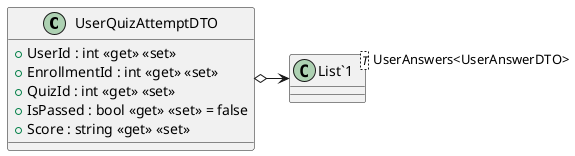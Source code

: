 @startuml
class UserQuizAttemptDTO {
    + UserId : int <<get>> <<set>>
    + EnrollmentId : int <<get>> <<set>>
    + QuizId : int <<get>> <<set>>
    + IsPassed : bool <<get>> <<set>> = false
    + Score : string <<get>> <<set>>
}
class "List`1"<T> {
}
UserQuizAttemptDTO o-> "UserAnswers<UserAnswerDTO>" "List`1"
@enduml
